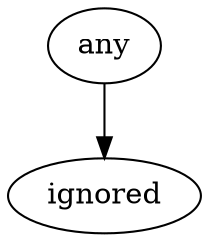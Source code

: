 digraph G {
  any [texlbl="<any state>"]
  ignored [texlbl="\textsc{ignored}"]
  any -> ignored [texlbl="$\simulator: \textsc{ignore}$ or $\text{host}_P: (\textsc{enabler punished})$"]
}
